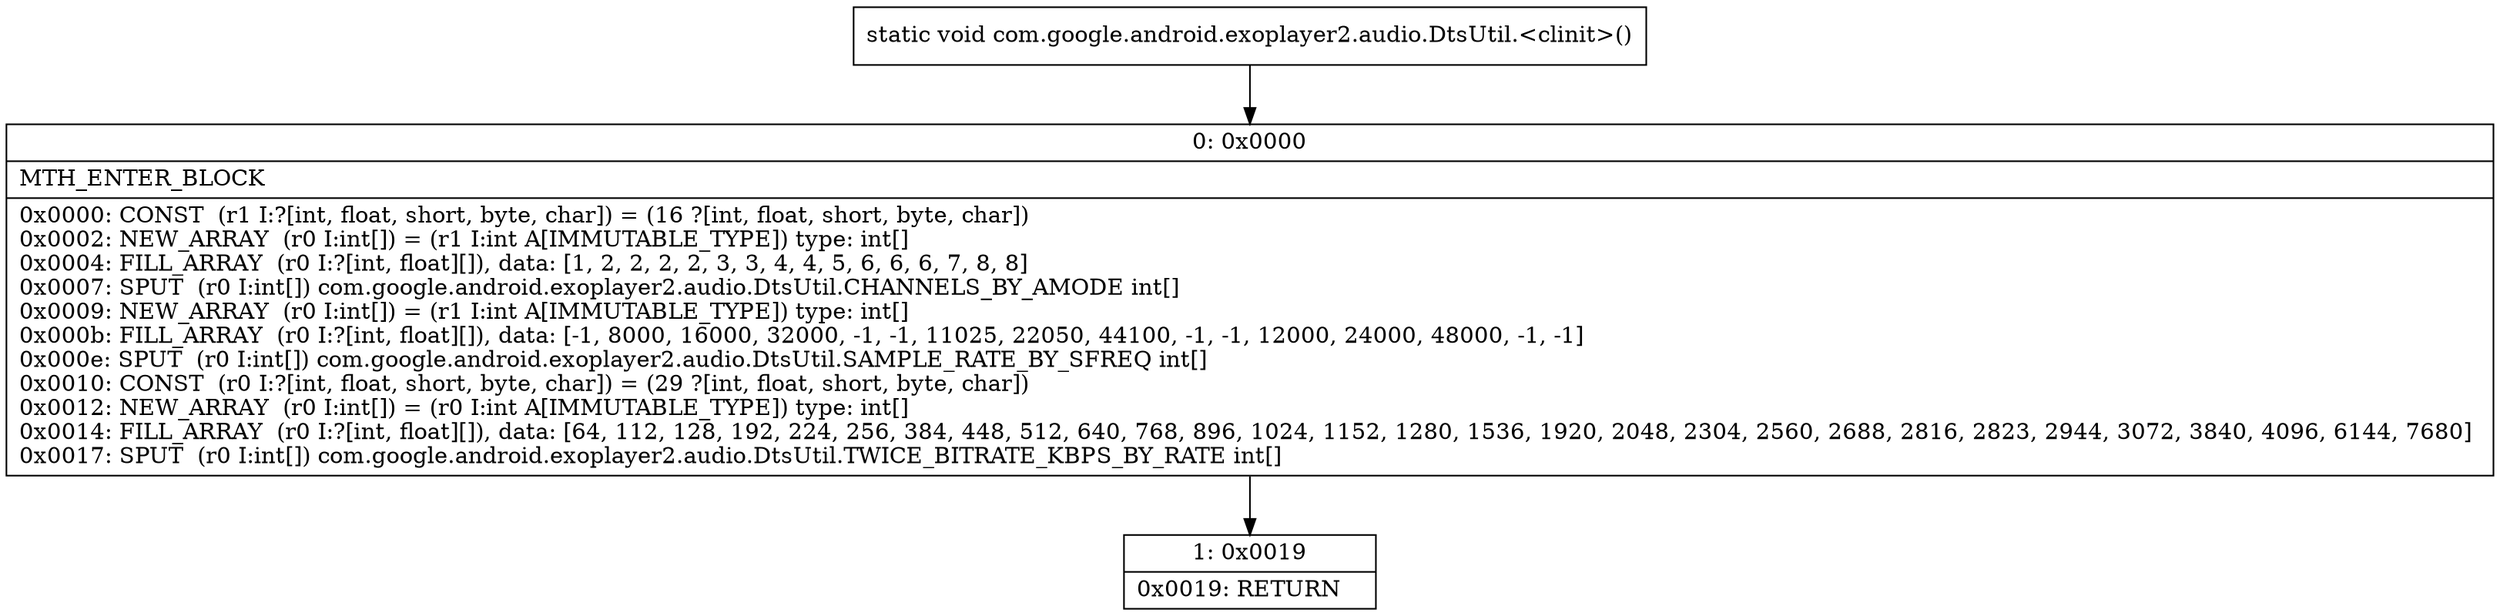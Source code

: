 digraph "CFG forcom.google.android.exoplayer2.audio.DtsUtil.\<clinit\>()V" {
Node_0 [shape=record,label="{0\:\ 0x0000|MTH_ENTER_BLOCK\l|0x0000: CONST  (r1 I:?[int, float, short, byte, char]) = (16 ?[int, float, short, byte, char]) \l0x0002: NEW_ARRAY  (r0 I:int[]) = (r1 I:int A[IMMUTABLE_TYPE]) type: int[] \l0x0004: FILL_ARRAY  (r0 I:?[int, float][]), data: [1, 2, 2, 2, 2, 3, 3, 4, 4, 5, 6, 6, 6, 7, 8, 8] \l0x0007: SPUT  (r0 I:int[]) com.google.android.exoplayer2.audio.DtsUtil.CHANNELS_BY_AMODE int[] \l0x0009: NEW_ARRAY  (r0 I:int[]) = (r1 I:int A[IMMUTABLE_TYPE]) type: int[] \l0x000b: FILL_ARRAY  (r0 I:?[int, float][]), data: [\-1, 8000, 16000, 32000, \-1, \-1, 11025, 22050, 44100, \-1, \-1, 12000, 24000, 48000, \-1, \-1] \l0x000e: SPUT  (r0 I:int[]) com.google.android.exoplayer2.audio.DtsUtil.SAMPLE_RATE_BY_SFREQ int[] \l0x0010: CONST  (r0 I:?[int, float, short, byte, char]) = (29 ?[int, float, short, byte, char]) \l0x0012: NEW_ARRAY  (r0 I:int[]) = (r0 I:int A[IMMUTABLE_TYPE]) type: int[] \l0x0014: FILL_ARRAY  (r0 I:?[int, float][]), data: [64, 112, 128, 192, 224, 256, 384, 448, 512, 640, 768, 896, 1024, 1152, 1280, 1536, 1920, 2048, 2304, 2560, 2688, 2816, 2823, 2944, 3072, 3840, 4096, 6144, 7680] \l0x0017: SPUT  (r0 I:int[]) com.google.android.exoplayer2.audio.DtsUtil.TWICE_BITRATE_KBPS_BY_RATE int[] \l}"];
Node_1 [shape=record,label="{1\:\ 0x0019|0x0019: RETURN   \l}"];
MethodNode[shape=record,label="{static void com.google.android.exoplayer2.audio.DtsUtil.\<clinit\>() }"];
MethodNode -> Node_0;
Node_0 -> Node_1;
}

